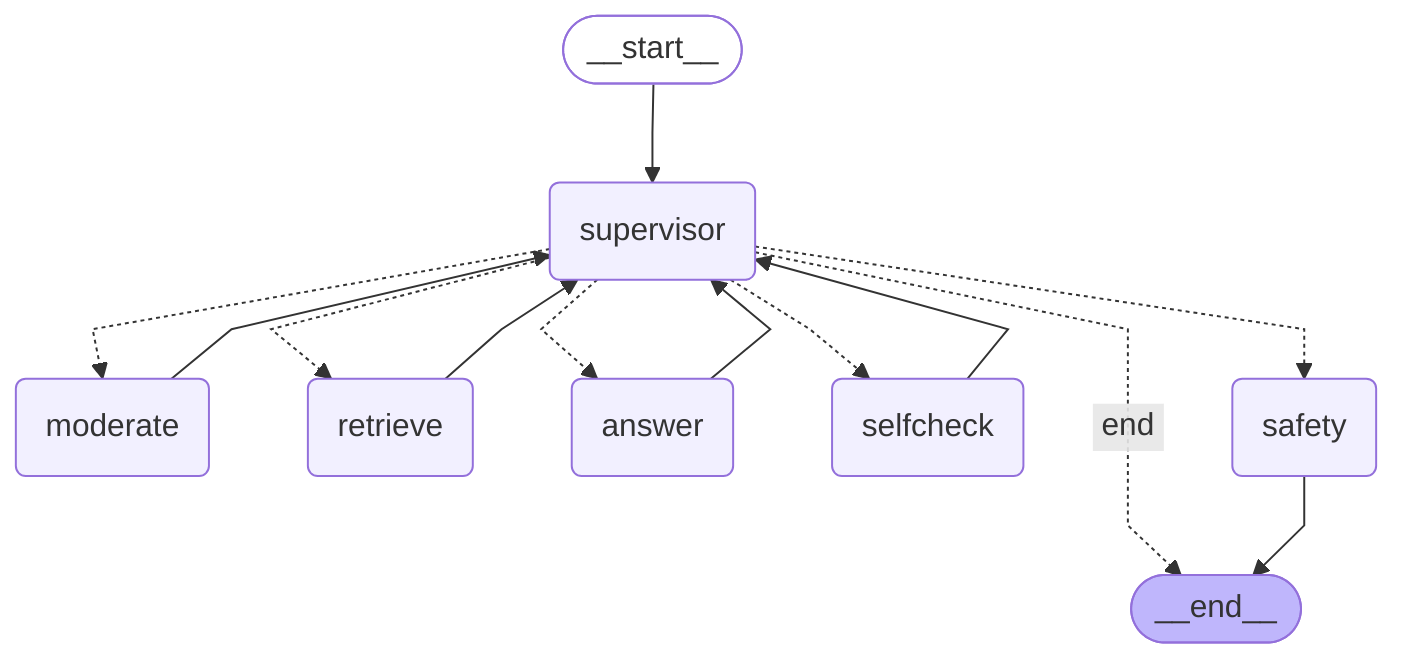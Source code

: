 ---
config:
  flowchart:
    curve: linear
---
graph TD;
	__start__([<p>__start__</p>]):::first
	moderate(moderate)
	retrieve(retrieve)
	answer(answer)
	selfcheck(selfcheck)
	safety(safety)
	supervisor(supervisor)
	__end__([<p>__end__</p>]):::last
	__start__ --> supervisor;
	answer --> supervisor;
	moderate --> supervisor;
	retrieve --> supervisor;
	selfcheck --> supervisor;
	supervisor -. &nbsp;end&nbsp; .-> __end__;
	supervisor -.-> answer;
	supervisor -.-> moderate;
	supervisor -.-> retrieve;
	supervisor -.-> safety;
	supervisor -.-> selfcheck;
	safety --> __end__;
	classDef default fill:#f2f0ff,line-height:1.2
	classDef first fill-opacity:0
	classDef last fill:#bfb6fc